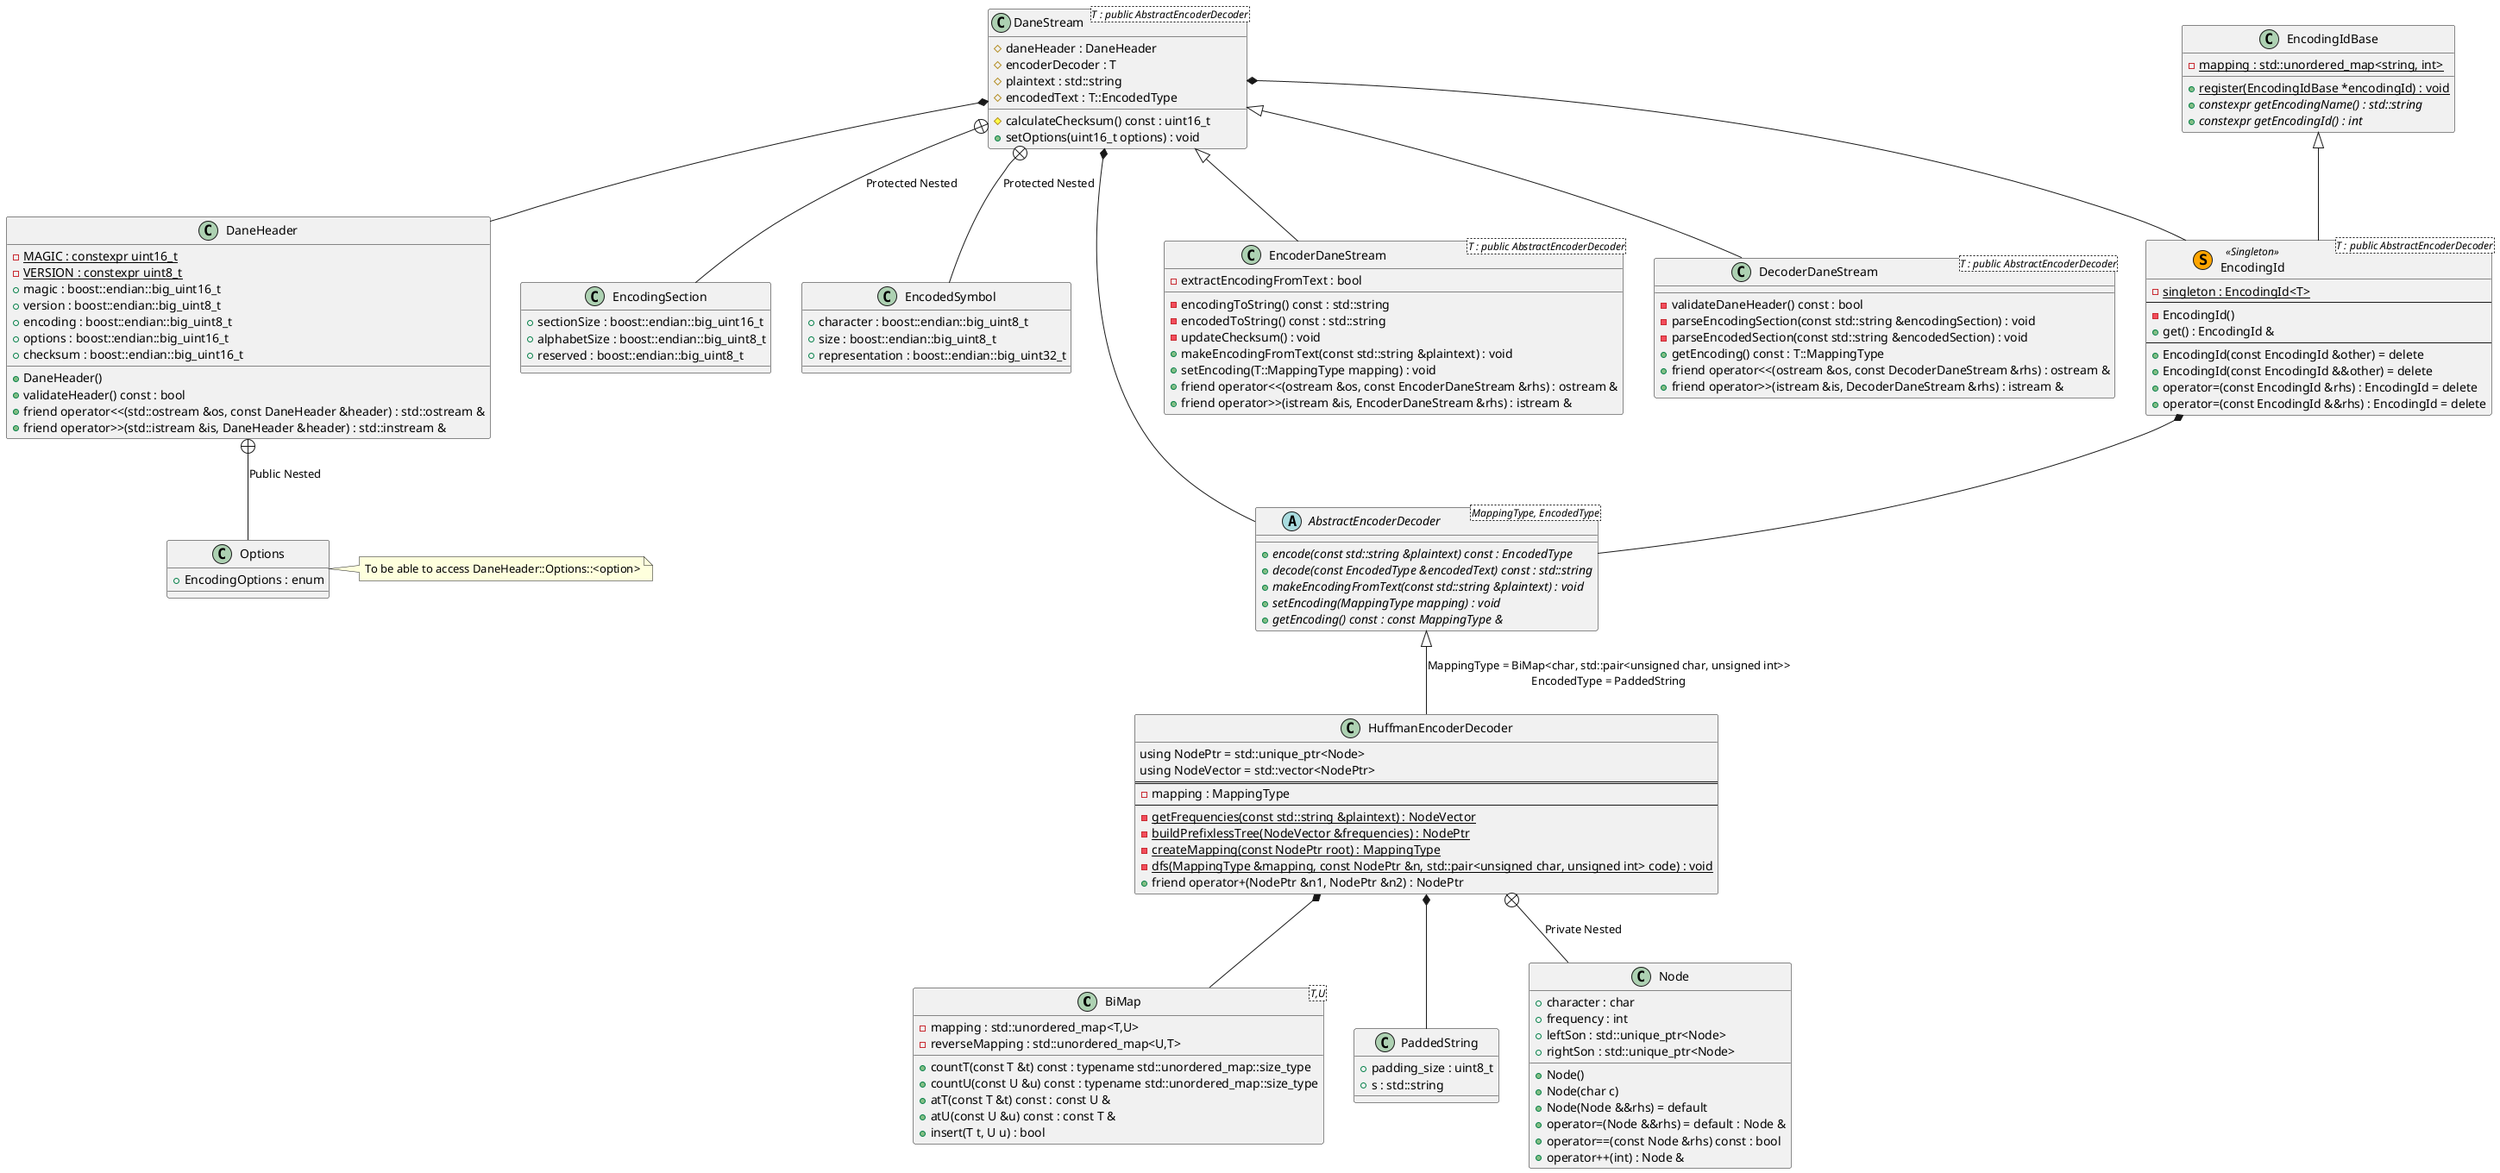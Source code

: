 @startuml dane
class BiMap<T,U> {
	- {field}	mapping : std::unordered_map<T,U>
	- {field}	reverseMapping : std::unordered_map<U,T>
	+ {method}	countT(const T &t) const : typename std::unordered_map::size_type
	+ {method}	countU(const U &u) const : typename std::unordered_map::size_type
	+ {method}	atT(const T &t) const : const U &
	+ {method}	atU(const U &u) const : const T &
	+ {method}	insert(T t, U u) : bool
}

class PaddedString {
	+ {field}	padding_size : uint8_t
	+ {field}	s : std::string
}

abstract class AbstractEncoderDecoder<MappingType, EncodedType> {
	+ {method}	{abstract} encode(const std::string &plaintext) const : EncodedType
	+ {method}	{abstract} decode(const EncodedType &encodedText) const : std::string
	+ {method}	{abstract} makeEncodingFromText(const std::string &plaintext) : void
	+ {method}	{abstract} setEncoding(MappingType mapping) : void
	+ {method}	{abstract} getEncoding() const : const MappingType &
}

AbstractEncoderDecoder <|-- HuffmanEncoderDecoder : \
MappingType = BiMap<char, std::pair<unsigned char, unsigned int>>\n\
EncodedType = PaddedString
HuffmanEncoderDecoder *-- BiMap
HuffmanEncoderDecoder *-- PaddedString
HuffmanEncoderDecoder +-- Node : "Private Nested"
class HuffmanEncoderDecoder {
	using NodePtr = std::unique_ptr<Node>
	using NodeVector = std::vector<NodePtr>
	==
	- {field}	mapping : MappingType
	--
	- {method}	{static} getFrequencies(const std::string &plaintext) : NodeVector
	- {method}	{static} buildPrefixlessTree(NodeVector &frequencies) : NodePtr
	- {method}	{static} createMapping(const NodePtr root) : MappingType
	- {method}	{static} dfs(MappingType &mapping, const NodePtr &n, \
std::pair<unsigned char, unsigned int> code) : void
	+ {method}	friend operator+(NodePtr &n1, NodePtr &n2) : NodePtr
}

class Node {
	+ {field}	character : char
	+ {field}	frequency : int
	+ {field}	leftSon : std::unique_ptr<Node>
	+ {field}	rightSon : std::unique_ptr<Node>
	+ {method}	Node()
	+ {method}	Node(char c)
	+ {method}	Node(Node &&rhs) = default
	+ {method}	operator=(Node &&rhs) = default : Node &
	+ {method}	operator==(const Node &rhs) const : bool
	+ {method}	operator++(int) : Node &
}

DaneStream *-- DaneHeader
class DaneHeader {
	- {field}	{static} MAGIC : constexpr uint16_t
	- {field}	{static} VERSION : constexpr uint8_t
	+ {field}	magic : boost::endian::big_uint16_t
	+ {field}	version : boost::endian::big_uint8_t
	+ {field}	encoding : boost::endian::big_uint8_t
	+ {field}	options : boost::endian::big_uint16_t
	+ {field}	checksum : boost::endian::big_uint16_t
	+ {method}	DaneHeader()
	+ {method}	validateHeader() const : bool
	+ {method}	friend operator<<(std::ostream &os, const DaneHeader &header) : std::ostream &
	+ {method}	friend operator>>(std::istream &is, DaneHeader &header) : std::instream &
}

DaneHeader +-- Options : Public Nested
note right of Options : To be able to access DaneHeader::Options::<option>
class Options {
	+ {field}	EncodingOptions : enum
}

DaneStream *-- AbstractEncoderDecoder
DaneStream *-- EncodingId
class DaneStream<T : public AbstractEncoderDecoder> {
	# {field}	daneHeader : DaneHeader
	# {field}	encoderDecoder : T
	# {field}	plaintext : std::string
	# {field}	encodedText : T::EncodedType
	# {method}	calculateChecksum() const : uint16_t
	+ {method}	setOptions(uint16_t options) : void
}

DaneStream +-- EncodingSection : Protected Nested
class EncodingSection {
	+ {field}	sectionSize : boost::endian::big_uint16_t
	+ {field}	alphabetSize : boost::endian::big_uint8_t
	+ {field}	reserved : boost::endian::big_uint8_t
}

DaneStream +-- EncodedSymbol : Protected Nested
class EncodedSymbol {
	+ {field}	character : boost::endian::big_uint8_t
	+ {field}	size : boost::endian::big_uint8_t
	+ {field}	representation : boost::endian::big_uint32_t
}

DaneStream <|-- EncoderDaneStream
class EncoderDaneStream<T : public AbstractEncoderDecoder> {
	- {field}	extractEncodingFromText : bool
	- {method}	encodingToString() const : std::string
	- {method}	encodedToString() const : std::string
	- {method}	updateChecksum() : void
	+ {method}	makeEncodingFromText(const std::string &plaintext) : void
	+ {method}	setEncoding(T::MappingType mapping) : void
	+ {method}	friend operator<<(ostream &os, const EncoderDaneStream &rhs) : ostream &
	+ {method}	friend operator>>(istream &is, EncoderDaneStream &rhs) : istream &
}

DaneStream <|-- DecoderDaneStream
class DecoderDaneStream<T : public AbstractEncoderDecoder> {
	- {method}	validateDaneHeader() const : bool
	- {method}	parseEncodingSection(const std::string &encodingSection) : void
	- {method}	parseEncodedSection(const std::string &encodedSection) : void
	+ {method}	getEncoding() const : T::MappingType
	+ {method}	friend operator<<(ostream &os, const DecoderDaneStream &rhs) : ostream &
	+ {method}	friend operator>>(istream &is, DecoderDaneStream &rhs) : istream &
}

class EncodingIdBase {
	- {field}	{static} mapping : std::unordered_map<string, int>
	+ {method}	{static} register(EncodingIdBase *encodingId) : void
	+ {method}	{abstract} constexpr getEncodingName() : std::string
	+ {method}	{abstract} constexpr getEncodingId() : int
}

EncodingIdBase <|-- EncodingId
EncodingId *-- AbstractEncoderDecoder
class EncodingId<T : public AbstractEncoderDecoder> << (S,Orange) Singleton >> {
	- {field}	{static} singleton : EncodingId<T>
	--
	- {method}	EncodingId()
	+ {method}	get() : EncodingId &
	--
	+ {method}	EncodingId(const EncodingId &other) = delete
	+ {method}	EncodingId(const EncodingId &&other) = delete
	+ {method}	operator=(const EncodingId &rhs) : EncodingId = delete
	+ {method}	operator=(const EncodingId &&rhs) : EncodingId = delete
}

@enduml
